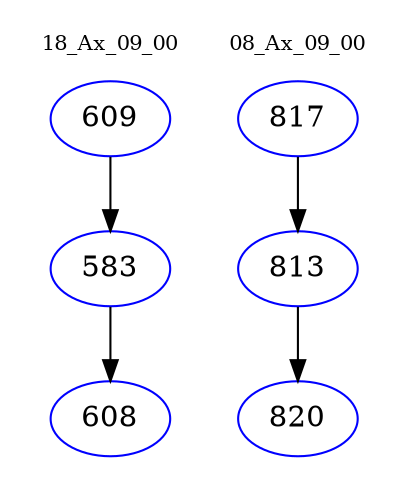 digraph{
subgraph cluster_0 {
color = white
label = "18_Ax_09_00";
fontsize=10;
T0_609 [label="609", color="blue"]
T0_609 -> T0_583 [color="black"]
T0_583 [label="583", color="blue"]
T0_583 -> T0_608 [color="black"]
T0_608 [label="608", color="blue"]
}
subgraph cluster_1 {
color = white
label = "08_Ax_09_00";
fontsize=10;
T1_817 [label="817", color="blue"]
T1_817 -> T1_813 [color="black"]
T1_813 [label="813", color="blue"]
T1_813 -> T1_820 [color="black"]
T1_820 [label="820", color="blue"]
}
}

